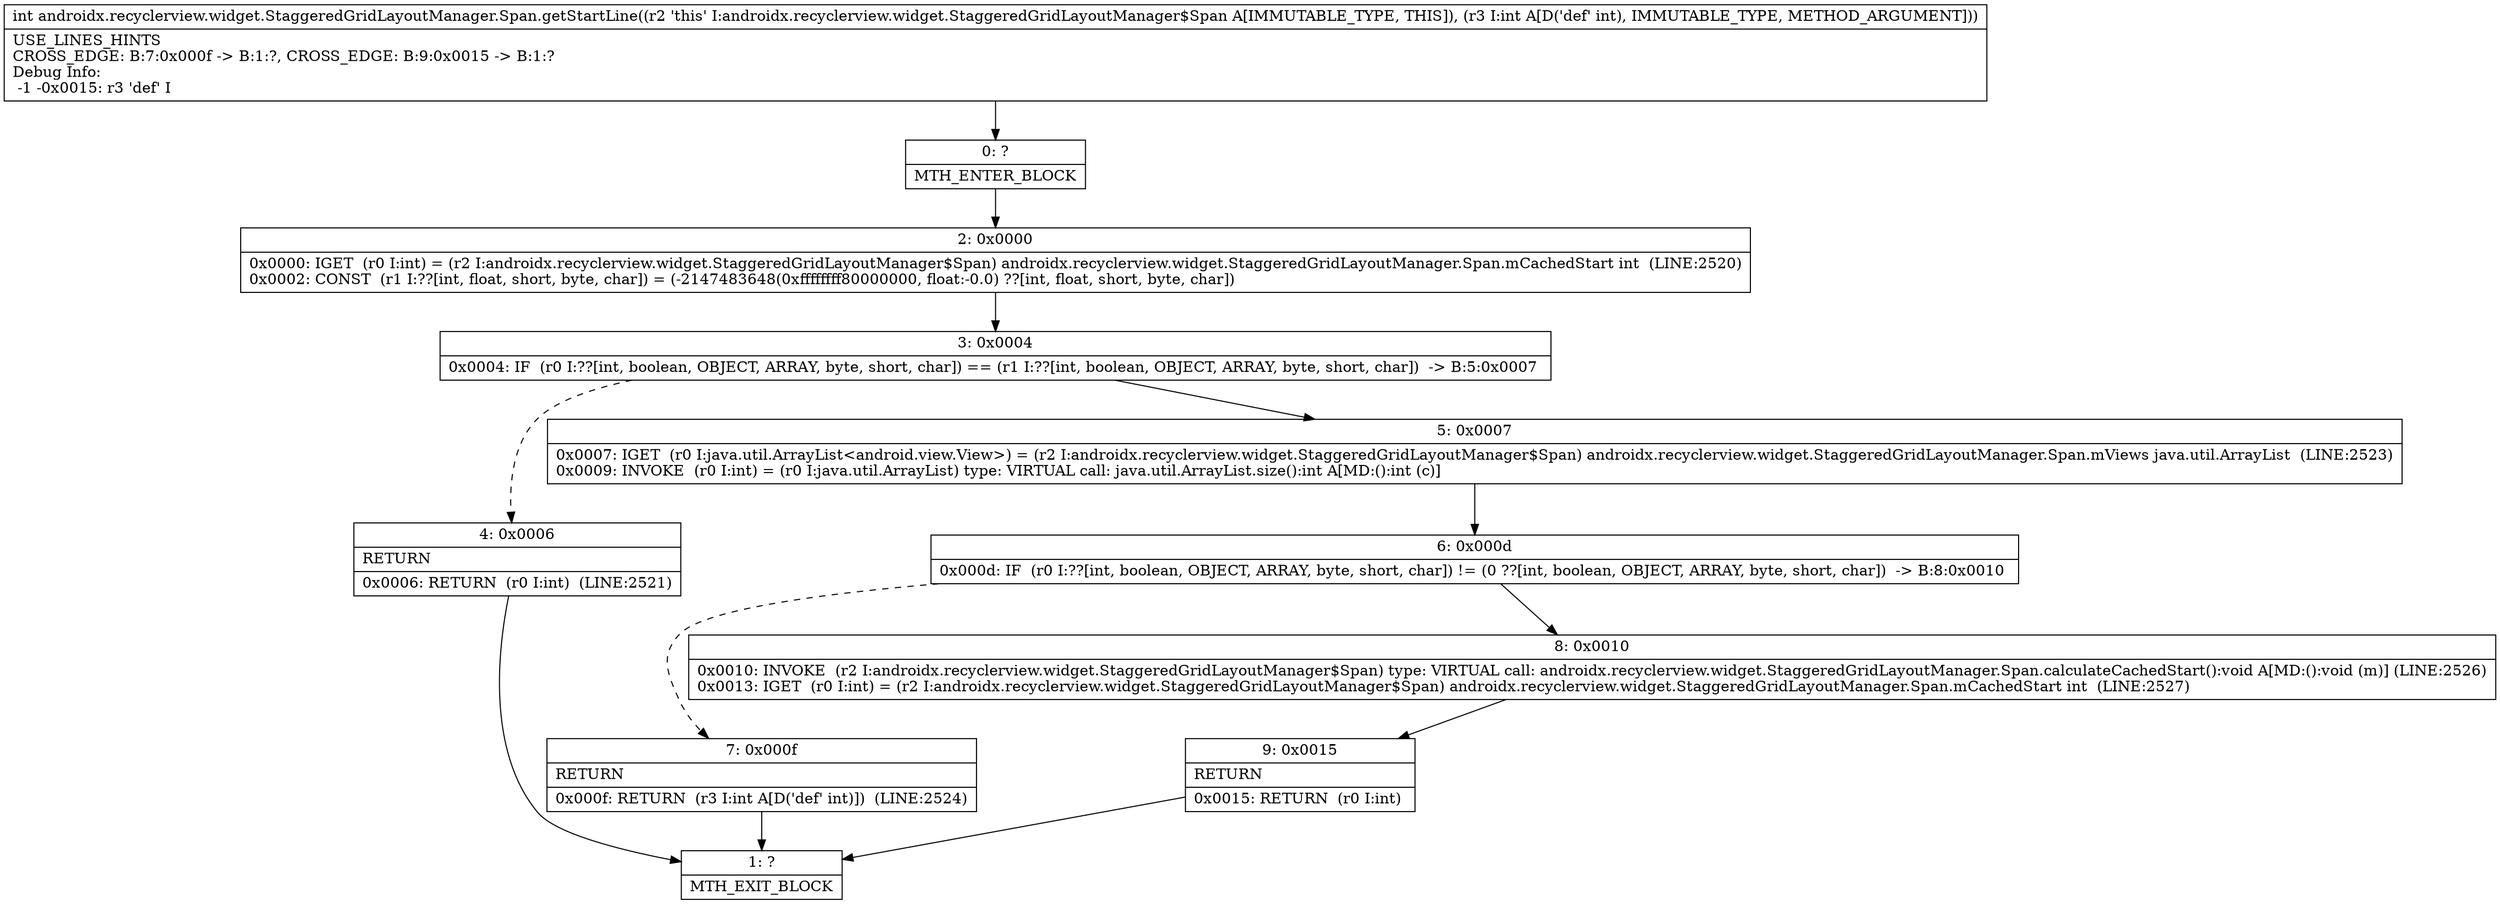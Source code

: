 digraph "CFG forandroidx.recyclerview.widget.StaggeredGridLayoutManager.Span.getStartLine(I)I" {
Node_0 [shape=record,label="{0\:\ ?|MTH_ENTER_BLOCK\l}"];
Node_2 [shape=record,label="{2\:\ 0x0000|0x0000: IGET  (r0 I:int) = (r2 I:androidx.recyclerview.widget.StaggeredGridLayoutManager$Span) androidx.recyclerview.widget.StaggeredGridLayoutManager.Span.mCachedStart int  (LINE:2520)\l0x0002: CONST  (r1 I:??[int, float, short, byte, char]) = (\-2147483648(0xffffffff80000000, float:\-0.0) ??[int, float, short, byte, char]) \l}"];
Node_3 [shape=record,label="{3\:\ 0x0004|0x0004: IF  (r0 I:??[int, boolean, OBJECT, ARRAY, byte, short, char]) == (r1 I:??[int, boolean, OBJECT, ARRAY, byte, short, char])  \-\> B:5:0x0007 \l}"];
Node_4 [shape=record,label="{4\:\ 0x0006|RETURN\l|0x0006: RETURN  (r0 I:int)  (LINE:2521)\l}"];
Node_1 [shape=record,label="{1\:\ ?|MTH_EXIT_BLOCK\l}"];
Node_5 [shape=record,label="{5\:\ 0x0007|0x0007: IGET  (r0 I:java.util.ArrayList\<android.view.View\>) = (r2 I:androidx.recyclerview.widget.StaggeredGridLayoutManager$Span) androidx.recyclerview.widget.StaggeredGridLayoutManager.Span.mViews java.util.ArrayList  (LINE:2523)\l0x0009: INVOKE  (r0 I:int) = (r0 I:java.util.ArrayList) type: VIRTUAL call: java.util.ArrayList.size():int A[MD:():int (c)]\l}"];
Node_6 [shape=record,label="{6\:\ 0x000d|0x000d: IF  (r0 I:??[int, boolean, OBJECT, ARRAY, byte, short, char]) != (0 ??[int, boolean, OBJECT, ARRAY, byte, short, char])  \-\> B:8:0x0010 \l}"];
Node_7 [shape=record,label="{7\:\ 0x000f|RETURN\l|0x000f: RETURN  (r3 I:int A[D('def' int)])  (LINE:2524)\l}"];
Node_8 [shape=record,label="{8\:\ 0x0010|0x0010: INVOKE  (r2 I:androidx.recyclerview.widget.StaggeredGridLayoutManager$Span) type: VIRTUAL call: androidx.recyclerview.widget.StaggeredGridLayoutManager.Span.calculateCachedStart():void A[MD:():void (m)] (LINE:2526)\l0x0013: IGET  (r0 I:int) = (r2 I:androidx.recyclerview.widget.StaggeredGridLayoutManager$Span) androidx.recyclerview.widget.StaggeredGridLayoutManager.Span.mCachedStart int  (LINE:2527)\l}"];
Node_9 [shape=record,label="{9\:\ 0x0015|RETURN\l|0x0015: RETURN  (r0 I:int) \l}"];
MethodNode[shape=record,label="{int androidx.recyclerview.widget.StaggeredGridLayoutManager.Span.getStartLine((r2 'this' I:androidx.recyclerview.widget.StaggeredGridLayoutManager$Span A[IMMUTABLE_TYPE, THIS]), (r3 I:int A[D('def' int), IMMUTABLE_TYPE, METHOD_ARGUMENT]))  | USE_LINES_HINTS\lCROSS_EDGE: B:7:0x000f \-\> B:1:?, CROSS_EDGE: B:9:0x0015 \-\> B:1:?\lDebug Info:\l  \-1 \-0x0015: r3 'def' I\l}"];
MethodNode -> Node_0;Node_0 -> Node_2;
Node_2 -> Node_3;
Node_3 -> Node_4[style=dashed];
Node_3 -> Node_5;
Node_4 -> Node_1;
Node_5 -> Node_6;
Node_6 -> Node_7[style=dashed];
Node_6 -> Node_8;
Node_7 -> Node_1;
Node_8 -> Node_9;
Node_9 -> Node_1;
}

